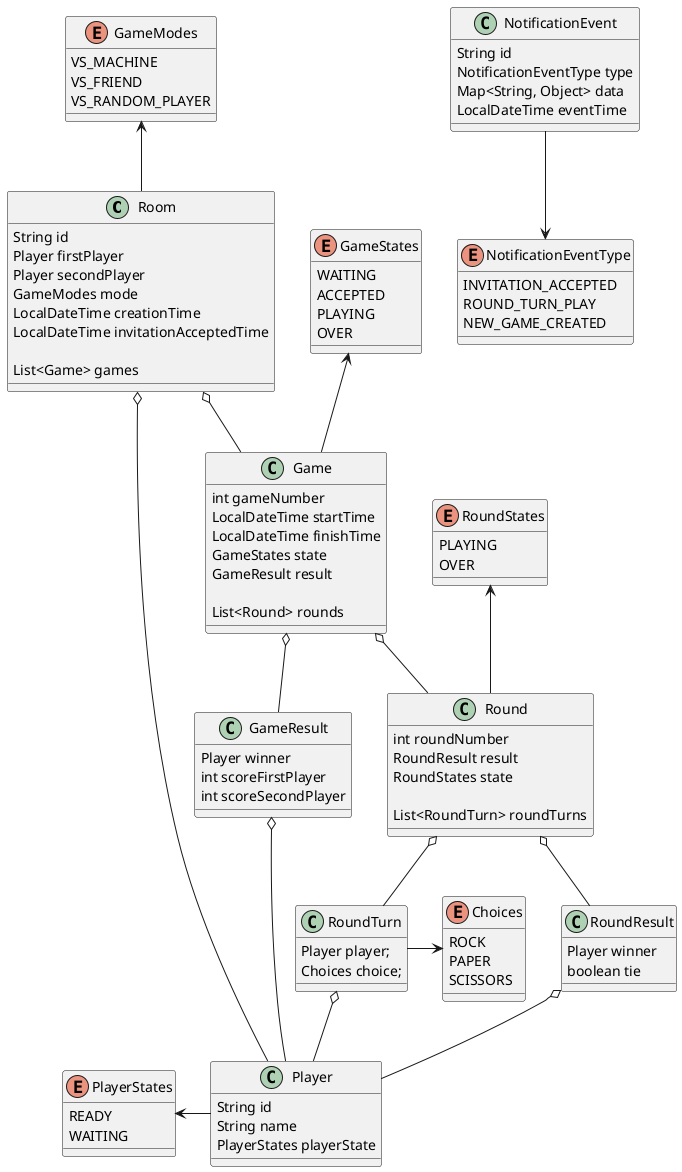 @startuml
'https://plantuml.com/class-diagram


class Room {
    String id
    Player firstPlayer
    Player secondPlayer
    GameModes mode
    LocalDateTime creationTime
    LocalDateTime invitationAcceptedTime

    List<Game> games
}

class Game {
    int gameNumber
    LocalDateTime startTime
    LocalDateTime finishTime
    GameStates state
    GameResult result

    List<Round> rounds
}

class GameResult {
    Player winner
    int scoreFirstPlayer
    int scoreSecondPlayer
}

class RoundTurn {
    Player player;
    Choices choice;
}

class Round {
    int roundNumber
    RoundResult result
    RoundStates state

    List<RoundTurn> roundTurns
}

class RoundResult {
    Player winner
    boolean tie
}

class Player {
    String id
    String name
    PlayerStates playerState
}

class NotificationEvent {
    String id
    NotificationEventType type
    Map<String, Object> data
    LocalDateTime eventTime
}

enum GameModes {
    VS_MACHINE
    VS_FRIEND
    VS_RANDOM_PLAYER
}

enum GameStates {
    WAITING
    ACCEPTED
    PLAYING
    OVER
}

enum RoundStates {
    PLAYING
    OVER
}

enum PlayerStates {
    READY
    WAITING
}

enum Choices {
    ROCK
    PAPER
    SCISSORS
}

enum NotificationEventType {
    INVITATION_ACCEPTED
    ROUND_TURN_PLAY
    NEW_GAME_CREATED
}

Room o-- Game
Room o-- Player
GameModes <-- Room
Game o-- GameResult
GameStates <-- Game
GameResult o-- Player
PlayerStates <- Player
Game o-- Round
Round o-- RoundTurn
Round o-- RoundResult
RoundStates <-- Round
RoundTurn o-- Player
RoundResult o-- Player
RoundTurn -> Choices
NotificationEvent --> NotificationEventType
@enduml